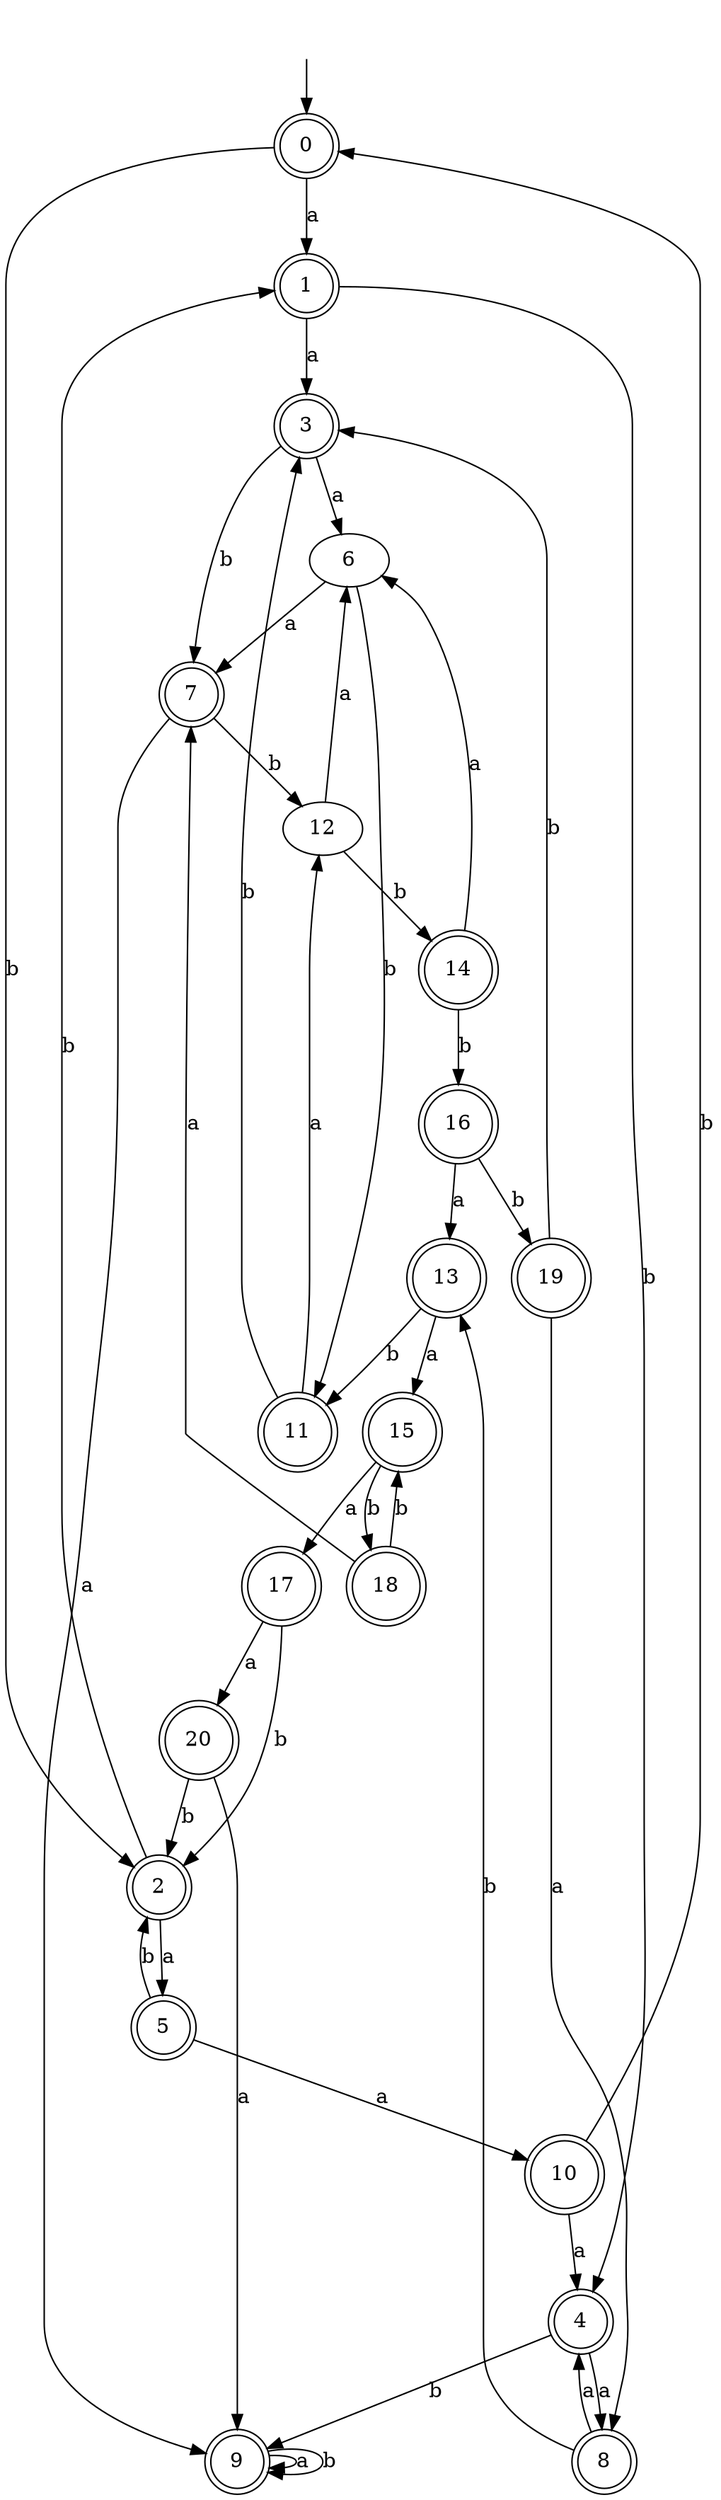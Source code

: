 digraph RandomDFA {
  __start0 [label="", shape=none];
  __start0 -> 0 [label=""];
  0 [shape=circle] [shape=doublecircle]
  0 -> 1 [label="a"]
  0 -> 2 [label="b"]
  1 [shape=doublecircle]
  1 -> 3 [label="a"]
  1 -> 4 [label="b"]
  2 [shape=doublecircle]
  2 -> 5 [label="a"]
  2 -> 1 [label="b"]
  3 [shape=doublecircle]
  3 -> 6 [label="a"]
  3 -> 7 [label="b"]
  4 [shape=doublecircle]
  4 -> 8 [label="a"]
  4 -> 9 [label="b"]
  5 [shape=doublecircle]
  5 -> 10 [label="a"]
  5 -> 2 [label="b"]
  6
  6 -> 7 [label="a"]
  6 -> 11 [label="b"]
  7 [shape=doublecircle]
  7 -> 9 [label="a"]
  7 -> 12 [label="b"]
  8 [shape=doublecircle]
  8 -> 4 [label="a"]
  8 -> 13 [label="b"]
  9 [shape=doublecircle]
  9 -> 9 [label="a"]
  9 -> 9 [label="b"]
  10 [shape=doublecircle]
  10 -> 4 [label="a"]
  10 -> 0 [label="b"]
  11 [shape=doublecircle]
  11 -> 12 [label="a"]
  11 -> 3 [label="b"]
  12
  12 -> 6 [label="a"]
  12 -> 14 [label="b"]
  13 [shape=doublecircle]
  13 -> 15 [label="a"]
  13 -> 11 [label="b"]
  14 [shape=doublecircle]
  14 -> 6 [label="a"]
  14 -> 16 [label="b"]
  15 [shape=doublecircle]
  15 -> 17 [label="a"]
  15 -> 18 [label="b"]
  16 [shape=doublecircle]
  16 -> 13 [label="a"]
  16 -> 19 [label="b"]
  17 [shape=doublecircle]
  17 -> 20 [label="a"]
  17 -> 2 [label="b"]
  18 [shape=doublecircle]
  18 -> 7 [label="a"]
  18 -> 15 [label="b"]
  19 [shape=doublecircle]
  19 -> 8 [label="a"]
  19 -> 3 [label="b"]
  20 [shape=doublecircle]
  20 -> 9 [label="a"]
  20 -> 2 [label="b"]
}
